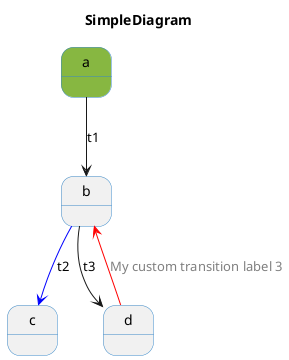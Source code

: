 @startuml
allow_mixing
title SimpleDiagram
skinparam titleBorderRoundCorner 15
skinparam titleBorderThickness 2
skinparam state {
    BackgroundColor<<initial>> #87b741
    BackgroundColor<<marked>> #3887C6
    BorderColor #3887C6
    BorderColor<<marked>> Black
    FontColor<<marked>> White
}
state "a" <<initial>>
state "b"
state "c"
state "d"
"a" --> "b": "t1"
"d" -[#Red]-> "b": "<font color=Grey>My custom transition label 3</font>"
"b" -[#Blue]-> "c": "t2"
"b" --> "d": "t3"
@enduml
